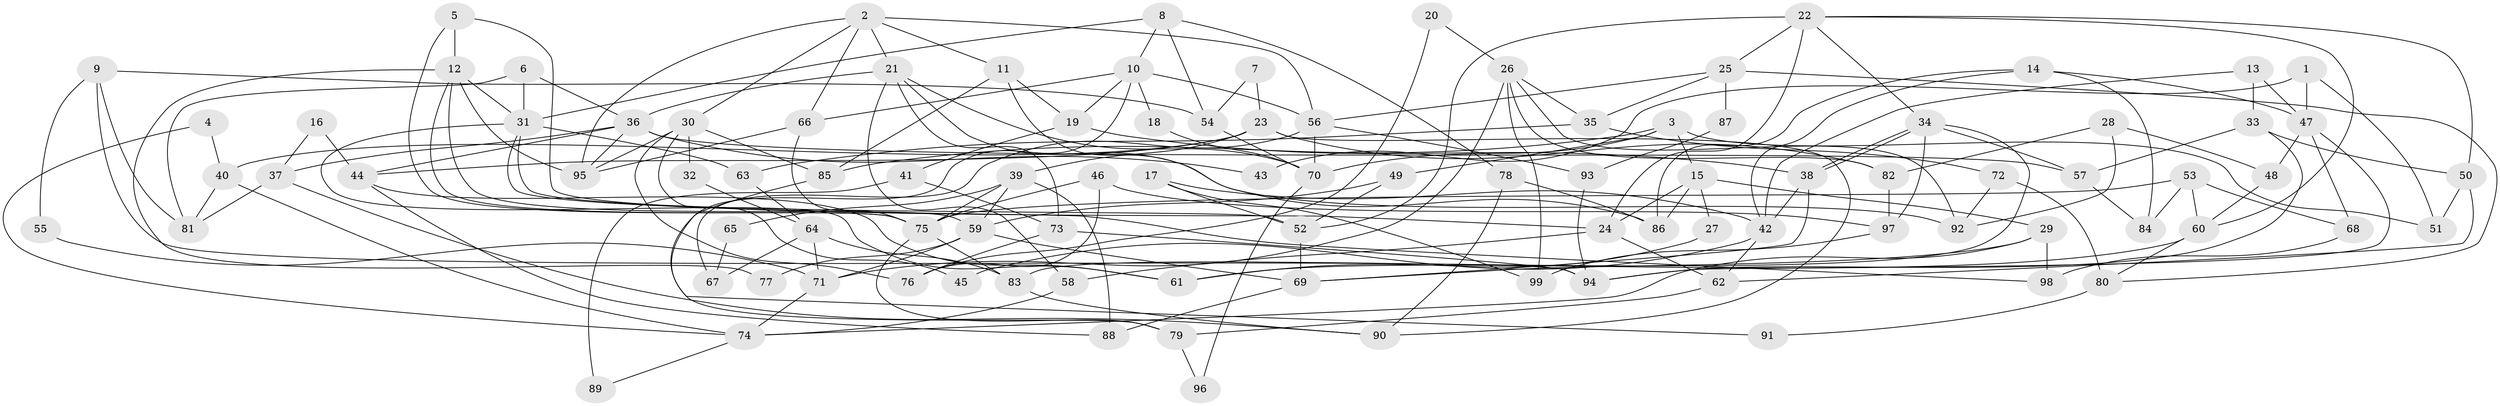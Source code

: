 // coarse degree distribution, {2: 0.14285714285714285, 4: 0.10204081632653061, 5: 0.22448979591836735, 8: 0.04081632653061224, 3: 0.24489795918367346, 6: 0.10204081632653061, 7: 0.04081632653061224, 9: 0.061224489795918366, 11: 0.02040816326530612, 13: 0.02040816326530612}
// Generated by graph-tools (version 1.1) at 2025/52/03/04/25 21:52:11]
// undirected, 99 vertices, 198 edges
graph export_dot {
graph [start="1"]
  node [color=gray90,style=filled];
  1;
  2;
  3;
  4;
  5;
  6;
  7;
  8;
  9;
  10;
  11;
  12;
  13;
  14;
  15;
  16;
  17;
  18;
  19;
  20;
  21;
  22;
  23;
  24;
  25;
  26;
  27;
  28;
  29;
  30;
  31;
  32;
  33;
  34;
  35;
  36;
  37;
  38;
  39;
  40;
  41;
  42;
  43;
  44;
  45;
  46;
  47;
  48;
  49;
  50;
  51;
  52;
  53;
  54;
  55;
  56;
  57;
  58;
  59;
  60;
  61;
  62;
  63;
  64;
  65;
  66;
  67;
  68;
  69;
  70;
  71;
  72;
  73;
  74;
  75;
  76;
  77;
  78;
  79;
  80;
  81;
  82;
  83;
  84;
  85;
  86;
  87;
  88;
  89;
  90;
  91;
  92;
  93;
  94;
  95;
  96;
  97;
  98;
  99;
  1 -- 51;
  1 -- 47;
  1 -- 43;
  2 -- 30;
  2 -- 95;
  2 -- 11;
  2 -- 21;
  2 -- 56;
  2 -- 66;
  3 -- 85;
  3 -- 70;
  3 -- 15;
  3 -- 49;
  3 -- 51;
  4 -- 74;
  4 -- 40;
  5 -- 12;
  5 -- 75;
  5 -- 24;
  6 -- 36;
  6 -- 31;
  6 -- 81;
  7 -- 54;
  7 -- 23;
  8 -- 10;
  8 -- 31;
  8 -- 54;
  8 -- 78;
  9 -- 54;
  9 -- 81;
  9 -- 55;
  9 -- 94;
  10 -- 66;
  10 -- 79;
  10 -- 18;
  10 -- 19;
  10 -- 56;
  11 -- 19;
  11 -- 85;
  11 -- 86;
  12 -- 59;
  12 -- 75;
  12 -- 31;
  12 -- 77;
  12 -- 95;
  13 -- 33;
  13 -- 47;
  13 -- 42;
  14 -- 86;
  14 -- 42;
  14 -- 47;
  14 -- 84;
  15 -- 24;
  15 -- 27;
  15 -- 29;
  15 -- 86;
  16 -- 37;
  16 -- 44;
  17 -- 42;
  17 -- 52;
  17 -- 99;
  18 -- 70;
  19 -- 38;
  19 -- 41;
  20 -- 26;
  20 -- 76;
  21 -- 92;
  21 -- 36;
  21 -- 58;
  21 -- 70;
  21 -- 73;
  22 -- 52;
  22 -- 34;
  22 -- 24;
  22 -- 25;
  22 -- 50;
  22 -- 60;
  23 -- 39;
  23 -- 90;
  23 -- 40;
  23 -- 44;
  23 -- 82;
  24 -- 58;
  24 -- 62;
  25 -- 56;
  25 -- 35;
  25 -- 80;
  25 -- 87;
  26 -- 82;
  26 -- 92;
  26 -- 35;
  26 -- 71;
  26 -- 99;
  27 -- 61;
  28 -- 82;
  28 -- 48;
  28 -- 92;
  29 -- 74;
  29 -- 69;
  29 -- 98;
  30 -- 95;
  30 -- 76;
  30 -- 32;
  30 -- 45;
  30 -- 85;
  31 -- 52;
  31 -- 61;
  31 -- 63;
  31 -- 98;
  32 -- 64;
  33 -- 50;
  33 -- 94;
  33 -- 57;
  34 -- 38;
  34 -- 38;
  34 -- 57;
  34 -- 83;
  34 -- 97;
  35 -- 63;
  35 -- 72;
  36 -- 37;
  36 -- 43;
  36 -- 44;
  36 -- 57;
  36 -- 95;
  37 -- 81;
  37 -- 90;
  38 -- 69;
  38 -- 42;
  39 -- 59;
  39 -- 75;
  39 -- 65;
  39 -- 88;
  40 -- 74;
  40 -- 81;
  41 -- 73;
  41 -- 89;
  42 -- 45;
  42 -- 62;
  44 -- 61;
  44 -- 88;
  46 -- 97;
  46 -- 75;
  46 -- 76;
  47 -- 68;
  47 -- 48;
  47 -- 94;
  48 -- 60;
  49 -- 59;
  49 -- 52;
  50 -- 62;
  50 -- 51;
  52 -- 69;
  53 -- 60;
  53 -- 84;
  53 -- 68;
  53 -- 75;
  54 -- 70;
  55 -- 71;
  56 -- 67;
  56 -- 70;
  56 -- 93;
  57 -- 84;
  58 -- 74;
  59 -- 69;
  59 -- 71;
  59 -- 77;
  60 -- 61;
  60 -- 80;
  62 -- 79;
  63 -- 64;
  64 -- 83;
  64 -- 67;
  64 -- 71;
  65 -- 67;
  66 -- 95;
  66 -- 75;
  68 -- 98;
  69 -- 88;
  70 -- 96;
  71 -- 74;
  72 -- 80;
  72 -- 92;
  73 -- 94;
  73 -- 76;
  74 -- 89;
  75 -- 79;
  75 -- 83;
  78 -- 86;
  78 -- 90;
  79 -- 96;
  80 -- 91;
  82 -- 97;
  83 -- 90;
  85 -- 91;
  87 -- 93;
  93 -- 94;
  97 -- 99;
}
